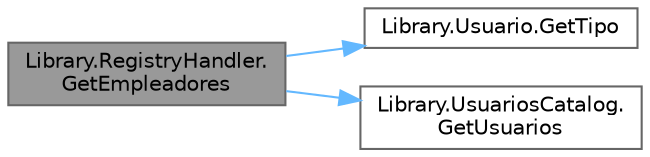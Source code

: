 digraph "Library.RegistryHandler.GetEmpleadores"
{
 // INTERACTIVE_SVG=YES
 // LATEX_PDF_SIZE
  bgcolor="transparent";
  edge [fontname=Helvetica,fontsize=10,labelfontname=Helvetica,labelfontsize=10];
  node [fontname=Helvetica,fontsize=10,shape=box,height=0.2,width=0.4];
  rankdir="LR";
  Node1 [label="Library.RegistryHandler.\lGetEmpleadores",height=0.2,width=0.4,color="gray40", fillcolor="grey60", style="filled", fontcolor="black",tooltip="Método para obtener la lista de empleadores"];
  Node1 -> Node2 [color="steelblue1",style="solid"];
  Node2 [label="Library.Usuario.GetTipo",height=0.2,width=0.4,color="grey40", fillcolor="white", style="filled",URL="$classLibrary_1_1Usuario.html#a33099664c3da6b61454db7c3343deceb",tooltip="Checkea que tipo de usuario es, puede ser Administrador, Trabajador o Empleador"];
  Node1 -> Node3 [color="steelblue1",style="solid"];
  Node3 [label="Library.UsuariosCatalog.\lGetUsuarios",height=0.2,width=0.4,color="grey40", fillcolor="white", style="filled",URL="$classLibrary_1_1UsuariosCatalog.html#a6a3f81b438afc68cd3809e603728f9bb",tooltip="Método para conocer los usuarios"];
}
